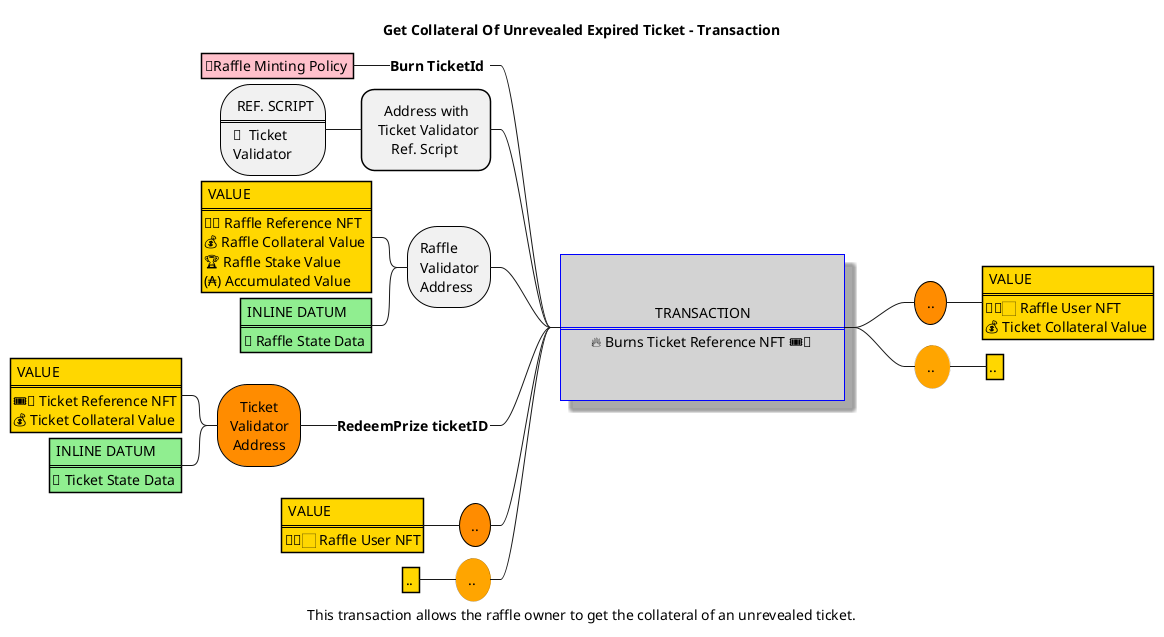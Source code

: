 @startmindmap Mindmap-GetCollateralUnrevealedExpired


<style>
mindmapDiagram {
    node   {
        LineColor black
        Padding 12
        Margin 3
        HorizontalAlignment center
        .mandatory {
            BackgroundColor darkorange
            RoundCorner 60
            MaximumWidth 100
            LineThickness 1
        }
        .opt {
            BackgroundColor orange
            RoundCorner 60
            LineThickness 0
        }
        .datum {
            HorizontalAlignment left
            RoundCorner 0
            BackgroundColor lightgreen
            Padding 3
        }
        .ref {
            HorizontalAlignment left
            RoundCorner 60
            MaximumWidth 100
            LineThickness 1
        }
        .value {
            HorizontalAlignment left
            RoundCorner 0
            BackgroundColor gold
            Padding 3
        }
        .minting {
            HorizontalAlignment left
            RoundCorner 0
            BackgroundColor pink
            Padding 3
        }
    }

    rootNode {
        Padding 30
        Margin 20
        LineColor blue
        BackgroundColor lightgrey
        LineThickness 1.0
        RoundCorner 0
        Shadowing 10.0
    }
}
</style>


title Get Collateral Of Unrevealed Expired Ticket - Transaction
caption  This transaction allows the raffle owner to get the collateral of an unrevealed ticket.


' 🔥
' 🎫
' 🎟️
'🏆
'🔗
' 

*:
TRANSACTION
====
🔥 Burns Ticket Reference NFT 🎟️🔗 
;

left side
**_  **Burn TicketId **
*** 📜Raffle Minting Policy <<minting>>

** Address with\n Ticket Validator\nRef. Script 
***: REF. SCRIPT
====
🧾  Ticket Validator ; <<ref>>



** Raffle Validator \nAddress <<ref>>
***: VALUE
====
🎫🔗 Raffle Reference NFT
💰 Raffle Collateral Value 
🏆 Raffle Stake Value
(₳) Accumulated Value ; <<value>>
***: INLINE DATUM
====
📝 Raffle State Data ; <<datum>>

**_ **RedeemPrize ticketID**
*** Ticket Validator \nAddress <<mandatory>>
****: VALUE
====
🎟️🔗 Ticket Reference NFT
💰 Ticket Collateral Value ; <<value>>
****: INLINE DATUM
====
📝 Ticket State Data ; <<datum>>

** .. <<mandatory>>
***: VALUE
====
🎫👦🏻 Raffle User NFT; <<value>>
** .. <<opt>>
*** .. <<value>>

right side

** ..<<mandatory>>
***: VALUE
====
🎫👦🏻 Raffle User NFT
💰 Ticket Collateral Value ; <<value>>



** .. <<opt>>
*** .. <<value>>






' legend
'  burning 🔥
'  minting 🔨
'  datum  📝
'  ticket user NFT 🎫👦🏻
'  ticket reference NFT 🎫🔗
'  raffle user NFT 🎟️👦🏻
'  raffle reference NFT 🎟️🔗

'🏆💰🧾📜📃
' end legend




@endmindmap
